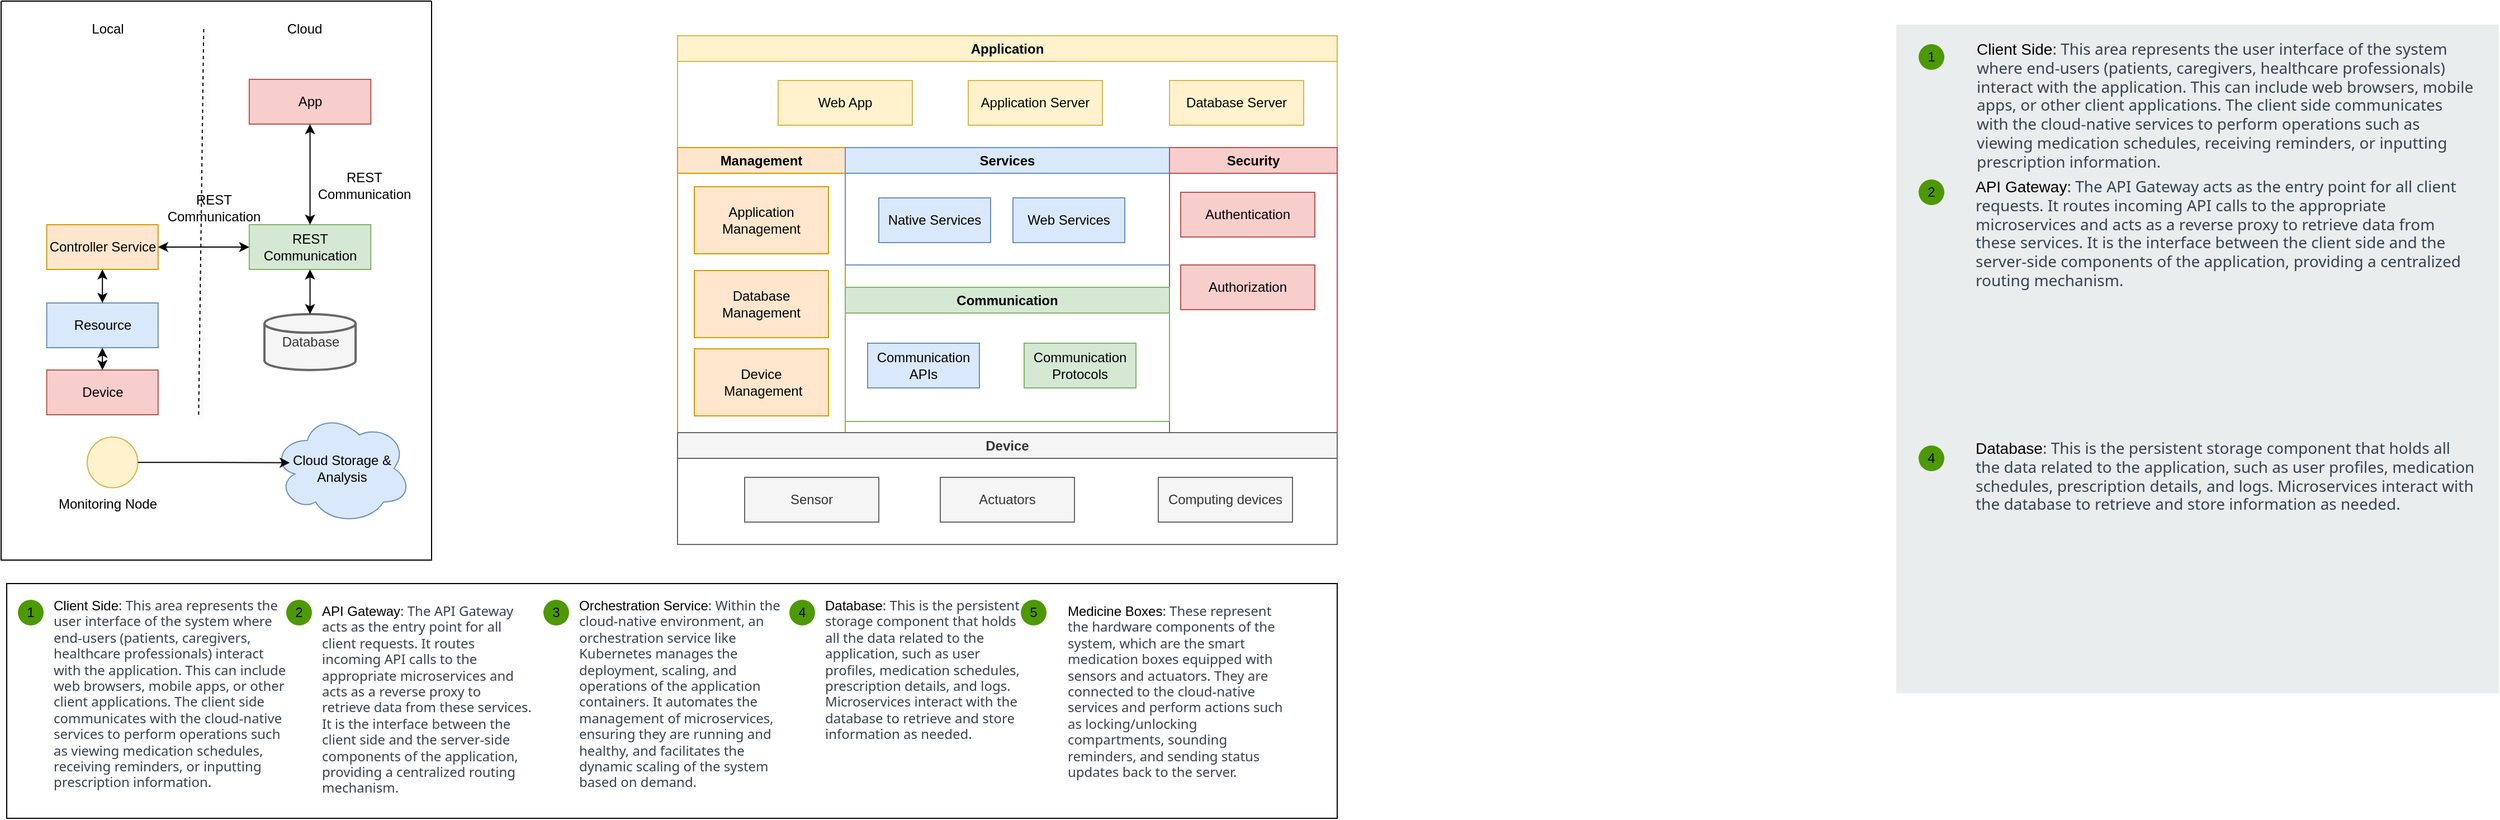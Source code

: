 <mxfile version="23.1.5" type="device">
  <diagram name="Page-1" id="xNpq8GAA5SBL1xSXnTV1">
    <mxGraphModel dx="1485" dy="1039" grid="1" gridSize="10" guides="1" tooltips="1" connect="1" arrows="1" fold="1" page="1" pageScale="1" pageWidth="827" pageHeight="1169" math="0" shadow="0">
      <root>
        <mxCell id="0" />
        <mxCell id="1" parent="0" />
        <mxCell id="3x-zwTTTAf054b0kWz35-46" value="" style="group" parent="1" vertex="1" connectable="0">
          <mxGeometry x="690" y="150" width="590" height="455" as="geometry" />
        </mxCell>
        <mxCell id="3x-zwTTTAf054b0kWz35-24" value="Application" style="swimlane;whiteSpace=wrap;html=1;fillColor=#fff2cc;strokeColor=#d6b656;" parent="3x-zwTTTAf054b0kWz35-46" vertex="1">
          <mxGeometry width="590" height="100" as="geometry">
            <mxRectangle x="1410" y="95" width="110" height="30" as="alternateBounds" />
          </mxGeometry>
        </mxCell>
        <mxCell id="3x-zwTTTAf054b0kWz35-27" value="Database Server" style="rounded=0;whiteSpace=wrap;html=1;fillColor=#fff2cc;strokeColor=#d6b656;" parent="3x-zwTTTAf054b0kWz35-24" vertex="1">
          <mxGeometry x="440" y="40" width="120" height="40" as="geometry" />
        </mxCell>
        <mxCell id="3x-zwTTTAf054b0kWz35-26" value="Application Server" style="rounded=0;whiteSpace=wrap;html=1;fillColor=#fff2cc;strokeColor=#d6b656;" parent="3x-zwTTTAf054b0kWz35-24" vertex="1">
          <mxGeometry x="260" y="40" width="120" height="40" as="geometry" />
        </mxCell>
        <mxCell id="3x-zwTTTAf054b0kWz35-25" value="Web App" style="rounded=0;whiteSpace=wrap;html=1;fillColor=#fff2cc;strokeColor=#d6b656;" parent="3x-zwTTTAf054b0kWz35-24" vertex="1">
          <mxGeometry x="90" y="40" width="120" height="40" as="geometry" />
        </mxCell>
        <mxCell id="3x-zwTTTAf054b0kWz35-28" value="Management" style="swimlane;whiteSpace=wrap;html=1;fillColor=#ffe6cc;strokeColor=#d79b00;" parent="3x-zwTTTAf054b0kWz35-46" vertex="1">
          <mxGeometry y="100" width="150" height="255" as="geometry" />
        </mxCell>
        <mxCell id="3x-zwTTTAf054b0kWz35-31" value="Device&lt;br&gt;&amp;nbsp;Management" style="rounded=0;whiteSpace=wrap;html=1;fillColor=#ffe6cc;strokeColor=#d79b00;" parent="3x-zwTTTAf054b0kWz35-28" vertex="1">
          <mxGeometry x="15" y="180" width="120" height="60" as="geometry" />
        </mxCell>
        <mxCell id="3x-zwTTTAf054b0kWz35-29" value="Application Management" style="rounded=0;whiteSpace=wrap;html=1;fillColor=#ffe6cc;strokeColor=#d79b00;" parent="3x-zwTTTAf054b0kWz35-28" vertex="1">
          <mxGeometry x="15" y="35" width="120" height="60" as="geometry" />
        </mxCell>
        <mxCell id="3x-zwTTTAf054b0kWz35-30" value="Database Management" style="rounded=0;whiteSpace=wrap;html=1;fillColor=#ffe6cc;strokeColor=#d79b00;" parent="3x-zwTTTAf054b0kWz35-28" vertex="1">
          <mxGeometry x="15" y="110" width="120" height="60" as="geometry" />
        </mxCell>
        <mxCell id="3x-zwTTTAf054b0kWz35-32" value="Services" style="swimlane;whiteSpace=wrap;html=1;fillColor=#dae8fc;strokeColor=#6c8ebf;" parent="3x-zwTTTAf054b0kWz35-46" vertex="1">
          <mxGeometry x="150" y="100" width="290" height="105" as="geometry" />
        </mxCell>
        <mxCell id="3x-zwTTTAf054b0kWz35-34" value="Web Services" style="rounded=0;whiteSpace=wrap;html=1;fillColor=#dae8fc;strokeColor=#6c8ebf;" parent="3x-zwTTTAf054b0kWz35-32" vertex="1">
          <mxGeometry x="150" y="45" width="100" height="40" as="geometry" />
        </mxCell>
        <mxCell id="3x-zwTTTAf054b0kWz35-33" value="Native Services" style="rounded=0;whiteSpace=wrap;html=1;fillColor=#dae8fc;strokeColor=#6c8ebf;" parent="3x-zwTTTAf054b0kWz35-46" vertex="1">
          <mxGeometry x="180" y="145" width="100" height="40" as="geometry" />
        </mxCell>
        <mxCell id="3x-zwTTTAf054b0kWz35-35" value="Security" style="swimlane;whiteSpace=wrap;html=1;fillColor=#f8cecc;strokeColor=#b85450;" parent="3x-zwTTTAf054b0kWz35-46" vertex="1">
          <mxGeometry x="440" y="100" width="150" height="255" as="geometry" />
        </mxCell>
        <mxCell id="3x-zwTTTAf054b0kWz35-36" value="Authentication" style="rounded=0;whiteSpace=wrap;html=1;fillColor=#f8cecc;strokeColor=#b85450;" parent="3x-zwTTTAf054b0kWz35-35" vertex="1">
          <mxGeometry x="10" y="40" width="120" height="40" as="geometry" />
        </mxCell>
        <mxCell id="3x-zwTTTAf054b0kWz35-37" value="Authorization" style="rounded=0;whiteSpace=wrap;html=1;fillColor=#f8cecc;strokeColor=#b85450;" parent="3x-zwTTTAf054b0kWz35-46" vertex="1">
          <mxGeometry x="450" y="205" width="120" height="40" as="geometry" />
        </mxCell>
        <mxCell id="3x-zwTTTAf054b0kWz35-38" value="Communication" style="swimlane;whiteSpace=wrap;html=1;fillColor=#d5e8d4;strokeColor=#82b366;" parent="3x-zwTTTAf054b0kWz35-46" vertex="1">
          <mxGeometry x="150" y="225" width="290" height="120" as="geometry" />
        </mxCell>
        <mxCell id="3x-zwTTTAf054b0kWz35-39" value="Communication Protocols" style="rounded=0;whiteSpace=wrap;html=1;fillColor=#d5e8d4;strokeColor=#82b366;" parent="3x-zwTTTAf054b0kWz35-38" vertex="1">
          <mxGeometry x="160" y="50" width="100" height="40" as="geometry" />
        </mxCell>
        <mxCell id="3x-zwTTTAf054b0kWz35-40" value="Communication APIs" style="rounded=0;whiteSpace=wrap;html=1;fillColor=#dae8fc;strokeColor=#6c8ebf;" parent="3x-zwTTTAf054b0kWz35-38" vertex="1">
          <mxGeometry x="20" y="50" width="100" height="40" as="geometry" />
        </mxCell>
        <mxCell id="3x-zwTTTAf054b0kWz35-41" value="Device" style="swimlane;whiteSpace=wrap;html=1;fillColor=#f5f5f5;fontColor=#333333;strokeColor=#666666;" parent="3x-zwTTTAf054b0kWz35-46" vertex="1">
          <mxGeometry y="355" width="590" height="100" as="geometry">
            <mxRectangle x="1440" y="455" width="80" height="30" as="alternateBounds" />
          </mxGeometry>
        </mxCell>
        <mxCell id="3x-zwTTTAf054b0kWz35-42" value="Sensor" style="rounded=0;whiteSpace=wrap;html=1;fillColor=#f5f5f5;fontColor=#333333;strokeColor=#666666;" parent="3x-zwTTTAf054b0kWz35-41" vertex="1">
          <mxGeometry x="60" y="40" width="120" height="40" as="geometry" />
        </mxCell>
        <mxCell id="3x-zwTTTAf054b0kWz35-43" value="Actuators" style="rounded=0;whiteSpace=wrap;html=1;fillColor=#f5f5f5;fontColor=#333333;strokeColor=#666666;" parent="3x-zwTTTAf054b0kWz35-41" vertex="1">
          <mxGeometry x="235" y="40" width="120" height="40" as="geometry" />
        </mxCell>
        <mxCell id="3x-zwTTTAf054b0kWz35-44" value="Computing devices" style="rounded=0;whiteSpace=wrap;html=1;fillColor=#f5f5f5;fontColor=#333333;strokeColor=#666666;" parent="3x-zwTTTAf054b0kWz35-41" vertex="1">
          <mxGeometry x="430" y="40" width="120" height="40" as="geometry" />
        </mxCell>
        <mxCell id="3x-zwTTTAf054b0kWz35-48" value="" style="group" parent="1" vertex="1" connectable="0">
          <mxGeometry x="85" y="119" width="385" height="500" as="geometry" />
        </mxCell>
        <mxCell id="3x-zwTTTAf054b0kWz35-3" value="App" style="rounded=0;whiteSpace=wrap;html=1;fillColor=#f8cecc;strokeColor=#b85450;" parent="3x-zwTTTAf054b0kWz35-48" vertex="1">
          <mxGeometry x="221.941" y="70" width="108.706" height="40" as="geometry" />
        </mxCell>
        <mxCell id="3x-zwTTTAf054b0kWz35-4" value="REST Communication" style="text;html=1;align=center;verticalAlign=middle;whiteSpace=wrap;rounded=0;" parent="3x-zwTTTAf054b0kWz35-48" vertex="1">
          <mxGeometry x="298.035" y="150" width="54.353" height="30" as="geometry" />
        </mxCell>
        <mxCell id="3x-zwTTTAf054b0kWz35-5" value="REST Communication" style="rounded=0;whiteSpace=wrap;html=1;fillColor=#d5e8d4;strokeColor=#82b366;" parent="3x-zwTTTAf054b0kWz35-48" vertex="1">
          <mxGeometry x="221.941" y="200" width="108.706" height="40" as="geometry" />
        </mxCell>
        <mxCell id="3x-zwTTTAf054b0kWz35-16" style="edgeStyle=orthogonalEdgeStyle;rounded=0;orthogonalLoop=1;jettySize=auto;html=1;exitX=0.5;exitY=1;exitDx=0;exitDy=0;entryX=0.5;entryY=0;entryDx=0;entryDy=0;startArrow=classic;startFill=1;" parent="3x-zwTTTAf054b0kWz35-48" source="3x-zwTTTAf054b0kWz35-3" target="3x-zwTTTAf054b0kWz35-5" edge="1">
          <mxGeometry relative="1" as="geometry" />
        </mxCell>
        <mxCell id="3x-zwTTTAf054b0kWz35-6" value="Database" style="strokeWidth=2;html=1;shape=mxgraph.flowchart.database;whiteSpace=wrap;fillColor=#f5f5f5;fontColor=#333333;strokeColor=#666666;" parent="3x-zwTTTAf054b0kWz35-48" vertex="1">
          <mxGeometry x="235.529" y="280" width="81.529" height="50" as="geometry" />
        </mxCell>
        <mxCell id="3x-zwTTTAf054b0kWz35-7" value="Cloud Storage &amp;amp; Analysis" style="ellipse;shape=cloud;whiteSpace=wrap;html=1;fillColor=#dae8fc;strokeColor=#6c8ebf;" parent="3x-zwTTTAf054b0kWz35-48" vertex="1">
          <mxGeometry x="242.776" y="368" width="124.106" height="100" as="geometry" />
        </mxCell>
        <mxCell id="3x-zwTTTAf054b0kWz35-8" value="" style="ellipse;whiteSpace=wrap;html=1;aspect=fixed;fillColor=#fff2cc;strokeColor=#d6b656;" parent="3x-zwTTTAf054b0kWz35-48" vertex="1">
          <mxGeometry x="77" y="390" width="45.294" height="45.294" as="geometry" />
        </mxCell>
        <mxCell id="3x-zwTTTAf054b0kWz35-9" value="Controller Service" style="rounded=0;whiteSpace=wrap;html=1;fillColor=#ffe6cc;strokeColor=#d79b00;" parent="3x-zwTTTAf054b0kWz35-48" vertex="1">
          <mxGeometry x="40.765" y="200" width="99.647" height="40" as="geometry" />
        </mxCell>
        <mxCell id="3x-zwTTTAf054b0kWz35-10" value="Resource" style="rounded=0;whiteSpace=wrap;html=1;fillColor=#dae8fc;strokeColor=#6c8ebf;" parent="3x-zwTTTAf054b0kWz35-48" vertex="1">
          <mxGeometry x="40.765" y="270" width="99.647" height="40" as="geometry" />
        </mxCell>
        <mxCell id="3x-zwTTTAf054b0kWz35-18" style="edgeStyle=orthogonalEdgeStyle;rounded=0;orthogonalLoop=1;jettySize=auto;html=1;exitX=0;exitY=0.5;exitDx=0;exitDy=0;entryX=1;entryY=0.5;entryDx=0;entryDy=0;startArrow=classic;startFill=1;" parent="3x-zwTTTAf054b0kWz35-48" source="3x-zwTTTAf054b0kWz35-5" target="3x-zwTTTAf054b0kWz35-9" edge="1">
          <mxGeometry relative="1" as="geometry" />
        </mxCell>
        <mxCell id="3x-zwTTTAf054b0kWz35-11" value="Device" style="rounded=0;whiteSpace=wrap;html=1;fillColor=#f8cecc;strokeColor=#b85450;" parent="3x-zwTTTAf054b0kWz35-48" vertex="1">
          <mxGeometry x="40.765" y="330" width="99.647" height="40" as="geometry" />
        </mxCell>
        <mxCell id="3x-zwTTTAf054b0kWz35-12" value="Monitoring Node" style="text;html=1;align=center;verticalAlign=middle;whiteSpace=wrap;rounded=0;" parent="3x-zwTTTAf054b0kWz35-48" vertex="1">
          <mxGeometry x="49.824" y="435" width="90.588" height="30" as="geometry" />
        </mxCell>
        <mxCell id="3x-zwTTTAf054b0kWz35-13" value="REST Communication" style="text;html=1;align=center;verticalAlign=middle;whiteSpace=wrap;rounded=0;" parent="3x-zwTTTAf054b0kWz35-48" vertex="1">
          <mxGeometry x="144.941" y="170" width="90.588" height="30" as="geometry" />
        </mxCell>
        <mxCell id="3x-zwTTTAf054b0kWz35-14" value="Local" style="text;html=1;align=center;verticalAlign=middle;whiteSpace=wrap;rounded=0;" parent="3x-zwTTTAf054b0kWz35-48" vertex="1">
          <mxGeometry x="49.824" y="10" width="90.588" height="30" as="geometry" />
        </mxCell>
        <mxCell id="3x-zwTTTAf054b0kWz35-15" value="Cloud" style="text;html=1;align=center;verticalAlign=middle;whiteSpace=wrap;rounded=0;" parent="3x-zwTTTAf054b0kWz35-48" vertex="1">
          <mxGeometry x="226.471" y="10" width="90.588" height="30" as="geometry" />
        </mxCell>
        <mxCell id="3x-zwTTTAf054b0kWz35-19" style="edgeStyle=orthogonalEdgeStyle;rounded=0;orthogonalLoop=1;jettySize=auto;html=1;exitX=0.5;exitY=1;exitDx=0;exitDy=0;entryX=0.5;entryY=0;entryDx=0;entryDy=0;startArrow=classic;startFill=1;" parent="3x-zwTTTAf054b0kWz35-48" source="3x-zwTTTAf054b0kWz35-9" target="3x-zwTTTAf054b0kWz35-10" edge="1">
          <mxGeometry relative="1" as="geometry" />
        </mxCell>
        <mxCell id="3x-zwTTTAf054b0kWz35-17" style="edgeStyle=orthogonalEdgeStyle;rounded=0;orthogonalLoop=1;jettySize=auto;html=1;exitX=0.5;exitY=1;exitDx=0;exitDy=0;entryX=0.5;entryY=0;entryDx=0;entryDy=0;entryPerimeter=0;startArrow=classic;startFill=1;" parent="3x-zwTTTAf054b0kWz35-48" source="3x-zwTTTAf054b0kWz35-5" target="3x-zwTTTAf054b0kWz35-6" edge="1">
          <mxGeometry relative="1" as="geometry" />
        </mxCell>
        <mxCell id="3x-zwTTTAf054b0kWz35-20" style="edgeStyle=orthogonalEdgeStyle;rounded=0;orthogonalLoop=1;jettySize=auto;html=1;exitX=0.5;exitY=1;exitDx=0;exitDy=0;entryX=0.5;entryY=0;entryDx=0;entryDy=0;startArrow=classic;startFill=1;" parent="3x-zwTTTAf054b0kWz35-48" source="3x-zwTTTAf054b0kWz35-10" target="3x-zwTTTAf054b0kWz35-11" edge="1">
          <mxGeometry relative="1" as="geometry" />
        </mxCell>
        <mxCell id="3x-zwTTTAf054b0kWz35-21" style="edgeStyle=orthogonalEdgeStyle;rounded=0;orthogonalLoop=1;jettySize=auto;html=1;exitX=1;exitY=0.5;exitDx=0;exitDy=0;entryX=0.124;entryY=0.449;entryDx=0;entryDy=0;entryPerimeter=0;" parent="3x-zwTTTAf054b0kWz35-48" source="3x-zwTTTAf054b0kWz35-8" target="3x-zwTTTAf054b0kWz35-7" edge="1">
          <mxGeometry relative="1" as="geometry" />
        </mxCell>
        <mxCell id="3x-zwTTTAf054b0kWz35-22" value="" style="endArrow=none;dashed=1;html=1;rounded=0;shadow=1;endSize=12;jumpSize=3;startSize=12;" parent="3x-zwTTTAf054b0kWz35-48" edge="1">
          <mxGeometry width="50" height="50" relative="1" as="geometry">
            <mxPoint x="176.647" y="370" as="sourcePoint" />
            <mxPoint x="181.176" y="25" as="targetPoint" />
          </mxGeometry>
        </mxCell>
        <mxCell id="3x-zwTTTAf054b0kWz35-47" value="" style="swimlane;startSize=0;" parent="3x-zwTTTAf054b0kWz35-48" vertex="1">
          <mxGeometry width="385" height="500" as="geometry">
            <mxRectangle x="85" y="120" width="50" height="40" as="alternateBounds" />
          </mxGeometry>
        </mxCell>
        <mxCell id="wf16NI0p6czDjmVIpWcF-1" value="" style="rounded=0;whiteSpace=wrap;html=1;" vertex="1" parent="1">
          <mxGeometry x="90" y="640" width="1190" height="210" as="geometry" />
        </mxCell>
        <mxCell id="wf16NI0p6czDjmVIpWcF-2" value="" style="rounded=0;whiteSpace=wrap;html=1;fillColor=#EAEDED;fontSize=22;fontColor=#FFFFFF;strokeColor=none;labelBackgroundColor=none;" vertex="1" parent="1">
          <mxGeometry x="1780" y="140" width="539" height="598" as="geometry" />
        </mxCell>
        <mxCell id="wf16NI0p6czDjmVIpWcF-3" value="&lt;font style=&quot;font-size: 14px;&quot;&gt;Client Side&lt;span style=&quot;color: rgb(55, 65, 81); font-family: Söhne, ui-sans-serif, system-ui, -apple-system, &amp;quot;Segoe UI&amp;quot;, Roboto, Ubuntu, Cantarell, &amp;quot;Noto Sans&amp;quot;, sans-serif, &amp;quot;Helvetica Neue&amp;quot;, Arial, &amp;quot;Apple Color Emoji&amp;quot;, &amp;quot;Segoe UI Emoji&amp;quot;, &amp;quot;Segoe UI Symbol&amp;quot;, &amp;quot;Noto Color Emoji&amp;quot;;&quot;&gt;: This area represents the user interface of the system where end-users (patients, caregivers, healthcare professionals) interact with the application. This can include web browsers, mobile apps, or other client applications. The client side communicates with the cloud-native services to perform operations such as viewing medication schedules, receiving reminders, or inputting prescription information.&lt;/span&gt;&lt;/font&gt;" style="text;html=1;align=left;verticalAlign=top;spacingTop=-4;fontSize=14;labelBackgroundColor=none;whiteSpace=wrap;" vertex="1" parent="1">
          <mxGeometry x="1849.5" y="151" width="449" height="118" as="geometry" />
        </mxCell>
        <mxCell id="wf16NI0p6czDjmVIpWcF-4" value="&lt;font style=&quot;font-size: 14px;&quot;&gt;API Gateway&lt;span style=&quot;color: rgb(55, 65, 81); font-family: Söhne, ui-sans-serif, system-ui, -apple-system, &amp;quot;Segoe UI&amp;quot;, Roboto, Ubuntu, Cantarell, &amp;quot;Noto Sans&amp;quot;, sans-serif, &amp;quot;Helvetica Neue&amp;quot;, Arial, &amp;quot;Apple Color Emoji&amp;quot;, &amp;quot;Segoe UI Emoji&amp;quot;, &amp;quot;Segoe UI Symbol&amp;quot;, &amp;quot;Noto Color Emoji&amp;quot;;&quot;&gt;: The API Gateway acts as the entry point for all client requests. It routes incoming API calls to the appropriate microservices and acts as a reverse proxy to retrieve data from these services. It is the interface between the client side and the server-side components of the application, providing a centralized routing mechanism.&lt;/span&gt;&lt;/font&gt;" style="text;html=1;align=left;verticalAlign=top;spacingTop=-4;fontSize=14;labelBackgroundColor=none;whiteSpace=wrap;" vertex="1" parent="1">
          <mxGeometry x="1848.5" y="274" width="450" height="115" as="geometry" />
        </mxCell>
        <mxCell id="wf16NI0p6czDjmVIpWcF-5" value="&lt;font style=&quot;font-size: 12px;&quot;&gt;Orchestration Service&lt;span style=&quot;color: rgb(55, 65, 81); font-family: Söhne, ui-sans-serif, system-ui, -apple-system, &amp;quot;Segoe UI&amp;quot;, Roboto, Ubuntu, Cantarell, &amp;quot;Noto Sans&amp;quot;, sans-serif, &amp;quot;Helvetica Neue&amp;quot;, Arial, &amp;quot;Apple Color Emoji&amp;quot;, &amp;quot;Segoe UI Emoji&amp;quot;, &amp;quot;Segoe UI Symbol&amp;quot;, &amp;quot;Noto Color Emoji&amp;quot;; font-size: 12px;&quot;&gt;: Within the cloud-native environment, an orchestration service like Kubernetes manages the deployment, scaling, and operations of the application containers. It automates the management of microservices, ensuring they are running and healthy, and facilitates the dynamic scaling of the system based on demand.&lt;/span&gt;&lt;/font&gt;" style="text;html=1;align=left;verticalAlign=top;spacingTop=-4;fontSize=12;labelBackgroundColor=none;whiteSpace=wrap;" vertex="1" parent="1">
          <mxGeometry x="600" y="650" width="200" height="180" as="geometry" />
        </mxCell>
        <mxCell id="wf16NI0p6czDjmVIpWcF-6" value="&lt;font style=&quot;font-size: 14px;&quot;&gt;Database&lt;span style=&quot;color: rgb(55, 65, 81); font-family: Söhne, ui-sans-serif, system-ui, -apple-system, &amp;quot;Segoe UI&amp;quot;, Roboto, Ubuntu, Cantarell, &amp;quot;Noto Sans&amp;quot;, sans-serif, &amp;quot;Helvetica Neue&amp;quot;, Arial, &amp;quot;Apple Color Emoji&amp;quot;, &amp;quot;Segoe UI Emoji&amp;quot;, &amp;quot;Segoe UI Symbol&amp;quot;, &amp;quot;Noto Color Emoji&amp;quot;;&quot;&gt;: This is the persistent storage component that holds all the data related to the application, such as user profiles, medication schedules, prescription details, and logs. Microservices interact with the database to retrieve and store information as needed.&lt;/span&gt;&lt;/font&gt;" style="text;html=1;align=left;verticalAlign=top;spacingTop=-4;fontSize=14;labelBackgroundColor=none;whiteSpace=wrap;" vertex="1" parent="1">
          <mxGeometry x="1848.5" y="508" width="450" height="80" as="geometry" />
        </mxCell>
        <mxCell id="wf16NI0p6czDjmVIpWcF-7" value="Medicine Boxes&lt;span style=&quot;color: rgb(55, 65, 81); font-family: Söhne, ui-sans-serif, system-ui, -apple-system, &amp;quot;Segoe UI&amp;quot;, Roboto, Ubuntu, Cantarell, &amp;quot;Noto Sans&amp;quot;, sans-serif, &amp;quot;Helvetica Neue&amp;quot;, Arial, &amp;quot;Apple Color Emoji&amp;quot;, &amp;quot;Segoe UI Emoji&amp;quot;, &amp;quot;Segoe UI Symbol&amp;quot;, &amp;quot;Noto Color Emoji&amp;quot;; font-size: 12px;&quot;&gt;: These represent the hardware components of the system, which are the smart medication boxes equipped with sensors and actuators. They are connected to the cloud-native services and perform actions such as locking/unlocking compartments, sounding reminders, and sending status updates back to the server.&lt;/span&gt;" style="text;html=1;align=left;verticalAlign=top;spacingTop=-4;fontSize=12;labelBackgroundColor=none;whiteSpace=wrap;" vertex="1" parent="1">
          <mxGeometry x="1037" y="654.5" width="203.5" height="190" as="geometry" />
        </mxCell>
        <mxCell id="wf16NI0p6czDjmVIpWcF-8" value="1" style="ellipse;whiteSpace=wrap;html=1;aspect=fixed;fillColor=#4D9900;strokeColor=none;labelBackgroundColor=none;" vertex="1" parent="1">
          <mxGeometry x="1800" y="157.5" width="23" height="23" as="geometry" />
        </mxCell>
        <mxCell id="wf16NI0p6czDjmVIpWcF-9" value="2" style="ellipse;whiteSpace=wrap;html=1;aspect=fixed;fillColor=#4D9900;strokeColor=none;labelBackgroundColor=none;" vertex="1" parent="1">
          <mxGeometry x="1800" y="278.5" width="23" height="23" as="geometry" />
        </mxCell>
        <mxCell id="wf16NI0p6czDjmVIpWcF-10" value="3" style="ellipse;whiteSpace=wrap;html=1;aspect=fixed;fillColor=#4D9900;strokeColor=none;labelBackgroundColor=none;" vertex="1" parent="1">
          <mxGeometry x="570" y="654.5" width="23" height="23" as="geometry" />
        </mxCell>
        <mxCell id="wf16NI0p6czDjmVIpWcF-11" value="4" style="ellipse;whiteSpace=wrap;html=1;aspect=fixed;fillColor=#4D9900;strokeColor=none;labelBackgroundColor=none;" vertex="1" parent="1">
          <mxGeometry x="1800.0" y="516.5" width="23" height="23" as="geometry" />
        </mxCell>
        <mxCell id="wf16NI0p6czDjmVIpWcF-12" value="5" style="ellipse;whiteSpace=wrap;html=1;aspect=fixed;fillColor=#4D9900;strokeColor=none;labelBackgroundColor=none;" vertex="1" parent="1">
          <mxGeometry x="997.0" y="654.5" width="23" height="23" as="geometry" />
        </mxCell>
        <mxCell id="wf16NI0p6czDjmVIpWcF-13" value="&lt;font style=&quot;font-size: 12px;&quot;&gt;Client Side&lt;span style=&quot;color: rgb(55, 65, 81); font-family: Söhne, ui-sans-serif, system-ui, -apple-system, &amp;quot;Segoe UI&amp;quot;, Roboto, Ubuntu, Cantarell, &amp;quot;Noto Sans&amp;quot;, sans-serif, &amp;quot;Helvetica Neue&amp;quot;, Arial, &amp;quot;Apple Color Emoji&amp;quot;, &amp;quot;Segoe UI Emoji&amp;quot;, &amp;quot;Segoe UI Symbol&amp;quot;, &amp;quot;Noto Color Emoji&amp;quot;; font-size: 12px;&quot;&gt;: This area represents the user interface of the system where end-users (patients, caregivers, healthcare professionals) interact with the application. This can include web browsers, mobile apps, or other client applications. The client side communicates with the cloud-native services to perform operations such as viewing medication schedules, receiving reminders, or inputting prescription information.&lt;/span&gt;&lt;/font&gt;" style="text;html=1;align=left;verticalAlign=top;spacingTop=-4;fontSize=12;labelBackgroundColor=none;textDirection=ltr;whiteSpace=wrap;labelBorderColor=none;" vertex="1" parent="1">
          <mxGeometry x="129.5" y="650" width="210.5" height="190" as="geometry" />
        </mxCell>
        <mxCell id="wf16NI0p6czDjmVIpWcF-14" value="1" style="ellipse;whiteSpace=wrap;html=1;aspect=fixed;fillColor=#4D9900;strokeColor=none;labelBackgroundColor=none;" vertex="1" parent="1">
          <mxGeometry x="100" y="654.5" width="23" height="23" as="geometry" />
        </mxCell>
        <mxCell id="wf16NI0p6czDjmVIpWcF-15" value="&lt;font style=&quot;font-size: 12px;&quot;&gt;API Gateway&lt;span style=&quot;color: rgb(55, 65, 81); font-family: Söhne, ui-sans-serif, system-ui, -apple-system, &amp;quot;Segoe UI&amp;quot;, Roboto, Ubuntu, Cantarell, &amp;quot;Noto Sans&amp;quot;, sans-serif, &amp;quot;Helvetica Neue&amp;quot;, Arial, &amp;quot;Apple Color Emoji&amp;quot;, &amp;quot;Segoe UI Emoji&amp;quot;, &amp;quot;Segoe UI Symbol&amp;quot;, &amp;quot;Noto Color Emoji&amp;quot;; font-size: 12px;&quot;&gt;: The API Gateway acts as the entry point for all client requests. It routes incoming API calls to the appropriate microservices and acts as a reverse proxy to retrieve data from these services. It is the interface between the client side and the server-side components of the application, providing a centralized routing mechanism.&lt;/span&gt;&lt;/font&gt;" style="text;html=1;align=left;verticalAlign=top;spacingTop=-4;fontSize=12;labelBackgroundColor=none;whiteSpace=wrap;" vertex="1" parent="1">
          <mxGeometry x="370" y="654.5" width="190" height="170" as="geometry" />
        </mxCell>
        <mxCell id="wf16NI0p6czDjmVIpWcF-16" value="2" style="ellipse;whiteSpace=wrap;html=1;aspect=fixed;fillColor=#4D9900;strokeColor=none;labelBackgroundColor=none;" vertex="1" parent="1">
          <mxGeometry x="340" y="654.5" width="23" height="23" as="geometry" />
        </mxCell>
        <mxCell id="wf16NI0p6czDjmVIpWcF-17" value="&lt;font style=&quot;font-size: 12px;&quot;&gt;Database&lt;span style=&quot;color: rgb(55, 65, 81); font-family: Söhne, ui-sans-serif, system-ui, -apple-system, &amp;quot;Segoe UI&amp;quot;, Roboto, Ubuntu, Cantarell, &amp;quot;Noto Sans&amp;quot;, sans-serif, &amp;quot;Helvetica Neue&amp;quot;, Arial, &amp;quot;Apple Color Emoji&amp;quot;, &amp;quot;Segoe UI Emoji&amp;quot;, &amp;quot;Segoe UI Symbol&amp;quot;, &amp;quot;Noto Color Emoji&amp;quot;; font-size: 12px;&quot;&gt;: This is the persistent storage component that holds all the data related to the application, such as user profiles, medication schedules, prescription details, and logs. Microservices interact with the database to retrieve and store information as needed.&lt;/span&gt;&lt;/font&gt;" style="text;html=1;align=left;verticalAlign=top;spacingTop=-4;fontSize=12;labelBackgroundColor=none;whiteSpace=wrap;" vertex="1" parent="1">
          <mxGeometry x="820" y="650" width="177" height="165.5" as="geometry" />
        </mxCell>
        <mxCell id="wf16NI0p6czDjmVIpWcF-18" value="4" style="ellipse;whiteSpace=wrap;html=1;aspect=fixed;fillColor=#4D9900;strokeColor=none;labelBackgroundColor=none;" vertex="1" parent="1">
          <mxGeometry x="790.0" y="654.5" width="23" height="23" as="geometry" />
        </mxCell>
      </root>
    </mxGraphModel>
  </diagram>
</mxfile>
